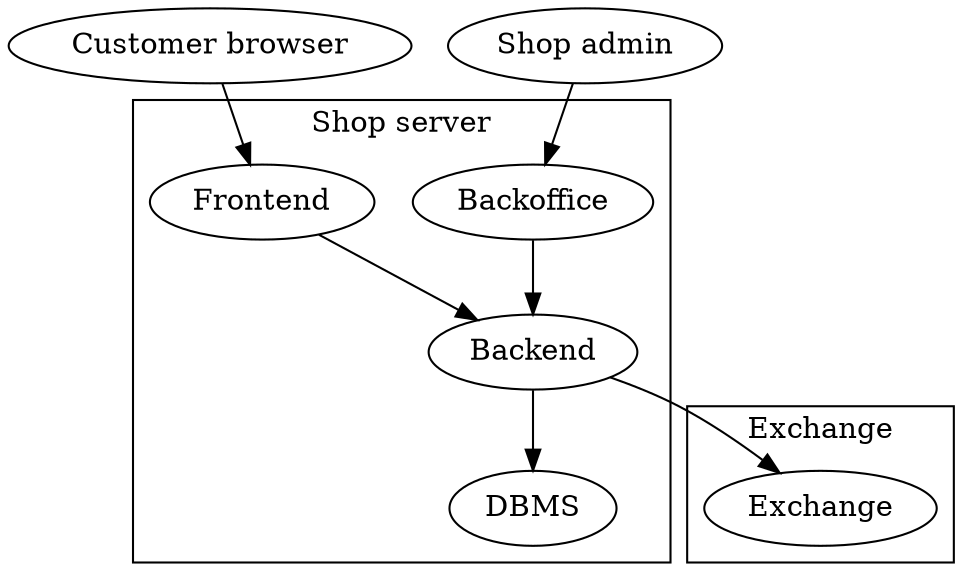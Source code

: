 digraph G {

  user[label="Customer browser"];
  admin[label="Shop admin"];
  subgraph cluster_0 {
    Frontend;
    Backoffice;
    Backend;
    DBMS;
    label="Shop server";
  }
  subgraph cluster_1 {
    Exchange;
    label="Exchange";
  }
  user->Frontend;
  admin->Backoffice;
  Frontend->Backend;
  Backoffice->Backend;
  Backend->DBMS;
  Backend->Exchange;
}
